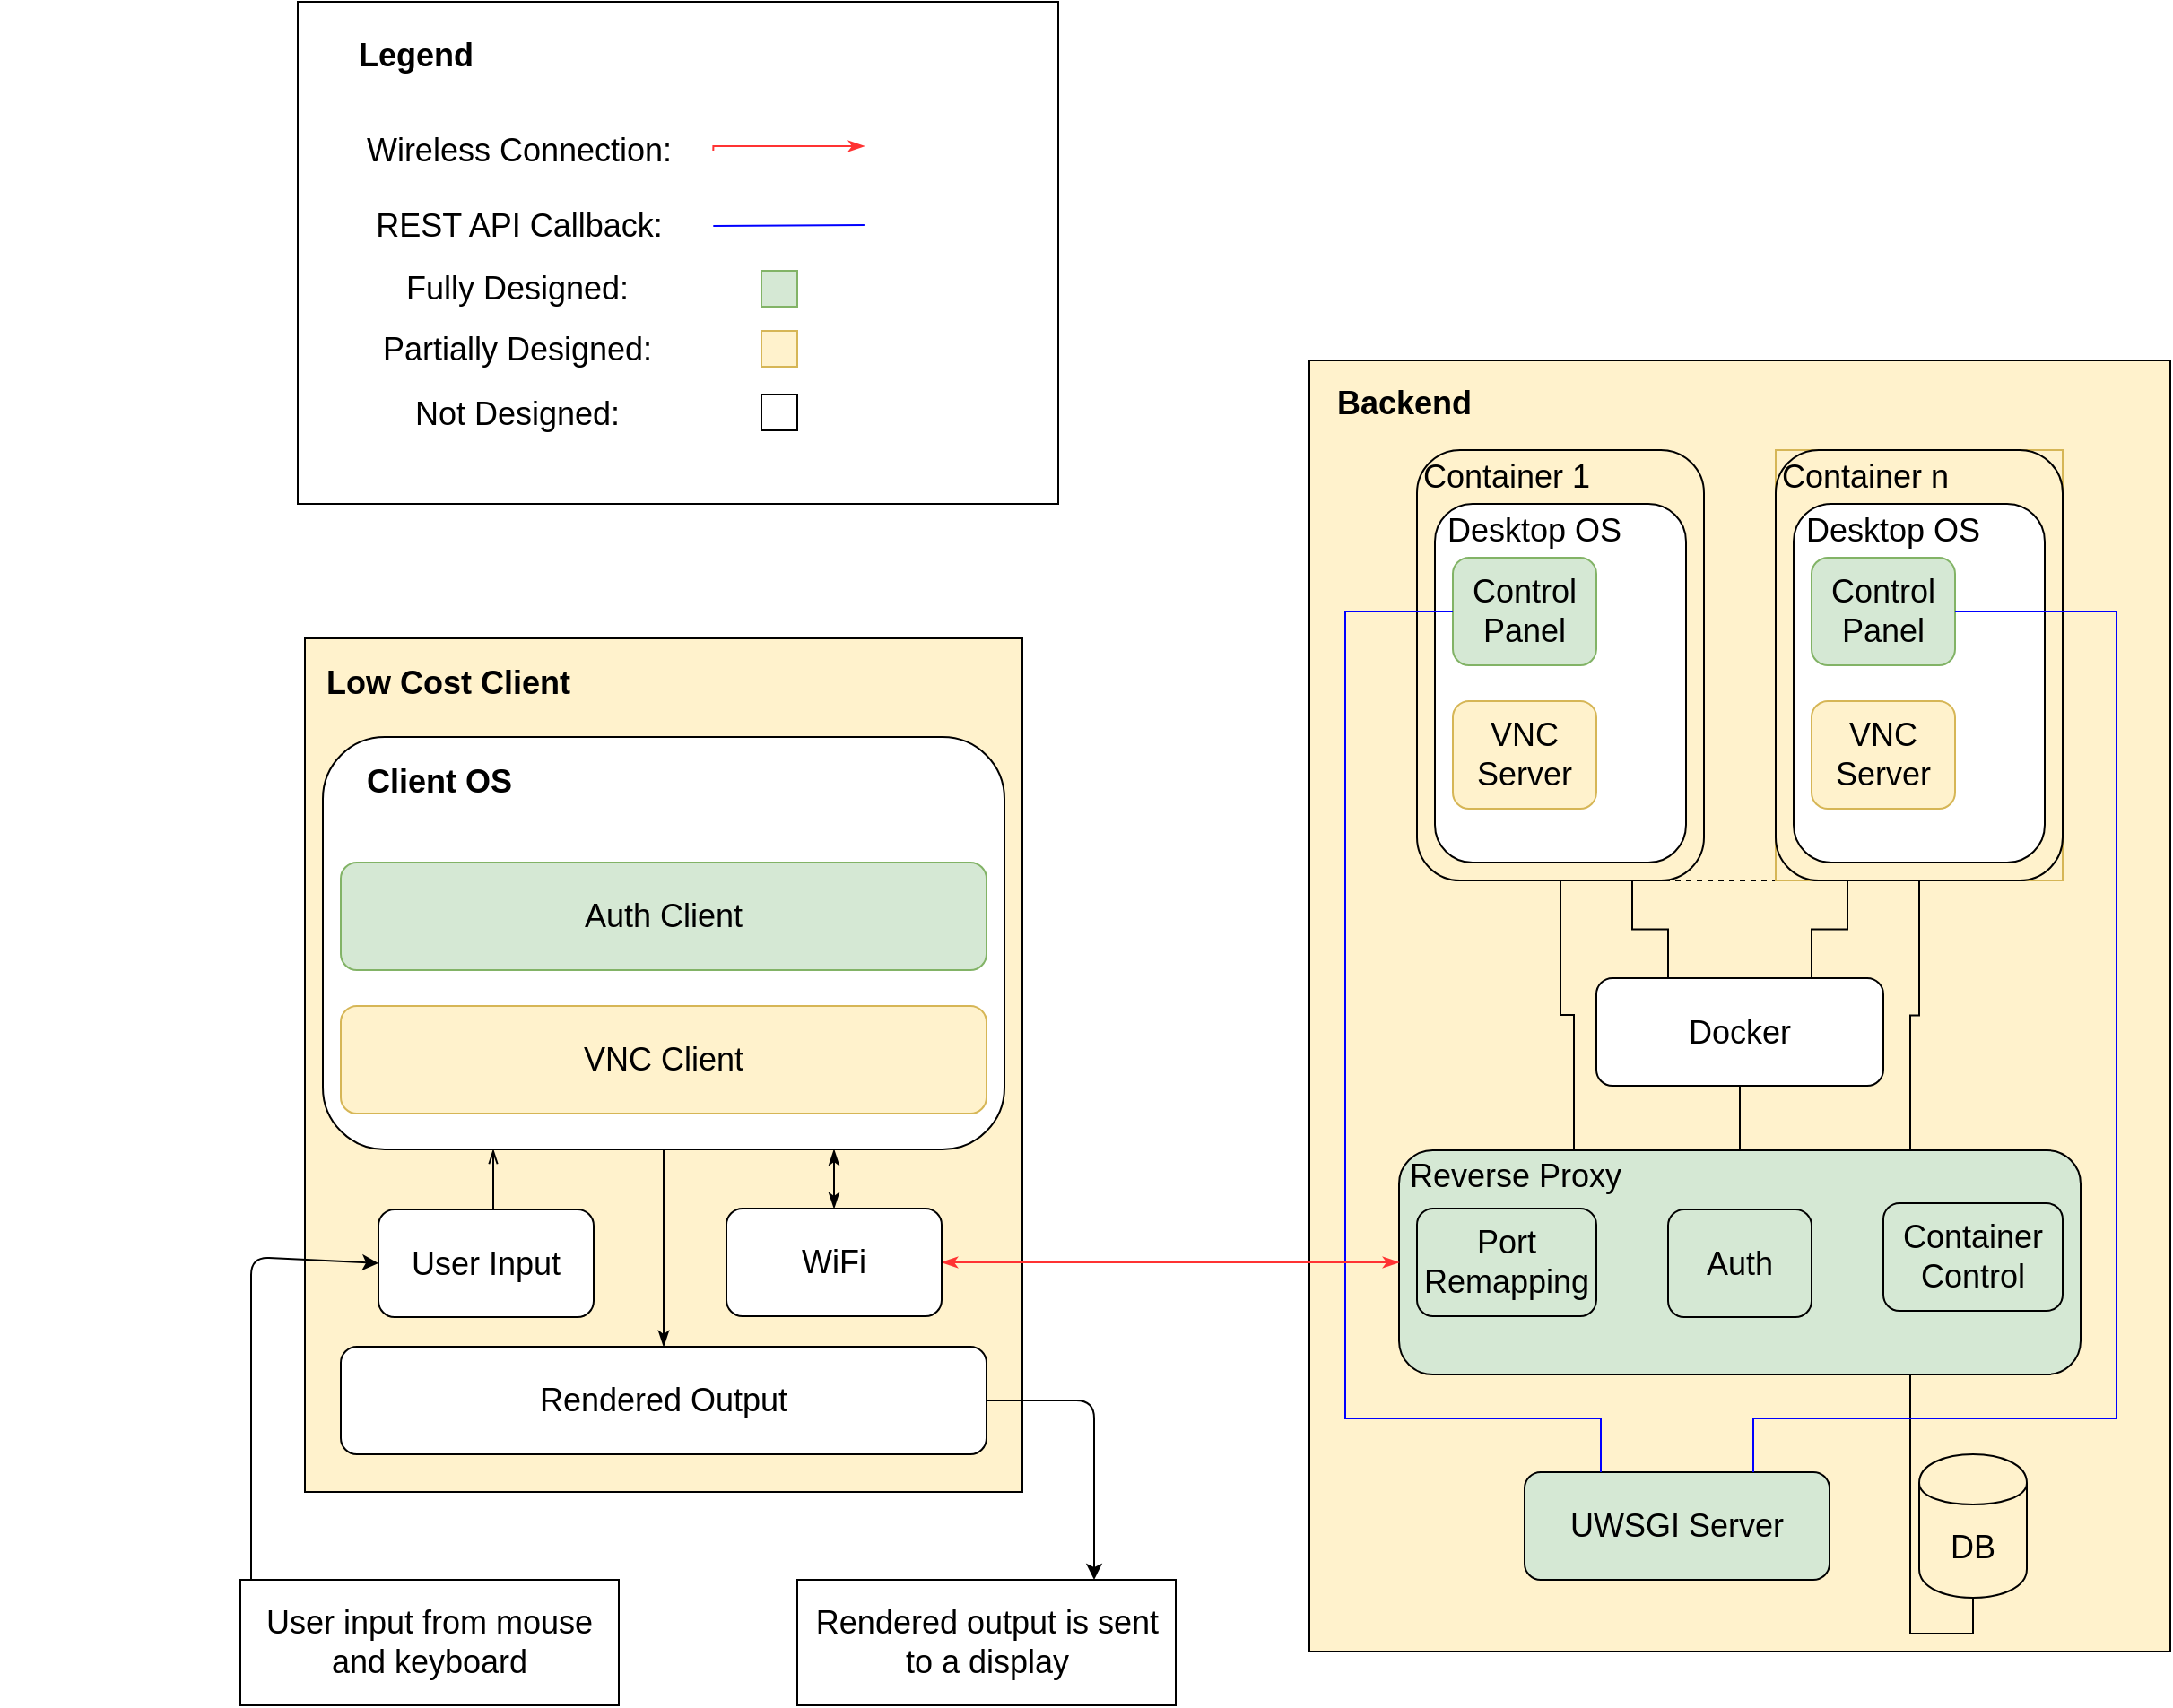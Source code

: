 <mxfile version="10.7.4" type="device"><diagram id="tc2OuEviGex6_8lOWzLp" name="Page-1"><mxGraphModel dx="3091" dy="2040" grid="1" gridSize="10" guides="1" tooltips="1" connect="1" arrows="1" fold="1" page="1" pageScale="1" pageWidth="1100" pageHeight="850" math="0" shadow="0"><root><mxCell id="0"/><mxCell id="1" parent="0"/><mxCell id="jpL_UYcySMsbAEnjwJMf-117" value="" style="rounded=0;whiteSpace=wrap;html=1;strokeColor=#000000;fontSize=18;" vertex="1" parent="1"><mxGeometry x="36" y="-120" width="424" height="280" as="geometry"/></mxCell><mxCell id="jpL_UYcySMsbAEnjwJMf-2" value="" style="rounded=0;whiteSpace=wrap;html=1;rotation=90;fillColor=#fff2cc;strokeColor=#000000;" vertex="1" parent="1"><mxGeometry x="480" y="200" width="720" height="480" as="geometry"/></mxCell><mxCell id="jpL_UYcySMsbAEnjwJMf-3" value="Backend" style="text;html=1;strokeColor=none;fillColor=none;align=center;verticalAlign=middle;whiteSpace=wrap;rounded=0;fontSize=18;fontStyle=1" vertex="1" parent="1"><mxGeometry x="608" y="89" width="90" height="30" as="geometry"/></mxCell><mxCell id="jpL_UYcySMsbAEnjwJMf-24" style="edgeStyle=orthogonalEdgeStyle;rounded=0;orthogonalLoop=1;jettySize=auto;html=1;exitX=0.75;exitY=0;exitDx=0;exitDy=0;entryX=0.5;entryY=1;entryDx=0;entryDy=0;endArrow=none;endFill=0;strokeColor=#000000;fontSize=18;" edge="1" parent="1" source="jpL_UYcySMsbAEnjwJMf-6" target="jpL_UYcySMsbAEnjwJMf-14"><mxGeometry relative="1" as="geometry"/></mxCell><mxCell id="jpL_UYcySMsbAEnjwJMf-25" style="edgeStyle=orthogonalEdgeStyle;rounded=0;orthogonalLoop=1;jettySize=auto;html=1;exitX=0.5;exitY=0;exitDx=0;exitDy=0;entryX=0.5;entryY=1;entryDx=0;entryDy=0;endArrow=none;endFill=0;strokeColor=#000000;fontSize=18;" edge="1" parent="1" source="jpL_UYcySMsbAEnjwJMf-6" target="jpL_UYcySMsbAEnjwJMf-11"><mxGeometry relative="1" as="geometry"/></mxCell><mxCell id="jpL_UYcySMsbAEnjwJMf-63" style="edgeStyle=orthogonalEdgeStyle;rounded=0;orthogonalLoop=1;jettySize=auto;html=1;exitX=0.75;exitY=1;exitDx=0;exitDy=0;entryX=0.5;entryY=1;entryDx=0;entryDy=0;endArrow=none;endFill=0;strokeColor=#000000;fontSize=18;" edge="1" parent="1" source="jpL_UYcySMsbAEnjwJMf-6" target="jpL_UYcySMsbAEnjwJMf-27"><mxGeometry relative="1" as="geometry"><Array as="points"><mxPoint x="935" y="790"/><mxPoint x="970" y="790"/></Array></mxGeometry></mxCell><mxCell id="jpL_UYcySMsbAEnjwJMf-6" value="" style="rounded=1;whiteSpace=wrap;html=1;fontSize=18;fillColor=#d5e8d4;strokeColor=#000000;" vertex="1" parent="1"><mxGeometry x="650" y="520.5" width="380" height="125" as="geometry"/></mxCell><mxCell id="jpL_UYcySMsbAEnjwJMf-23" style="edgeStyle=orthogonalEdgeStyle;rounded=0;orthogonalLoop=1;jettySize=auto;html=1;exitX=0.75;exitY=0;exitDx=0;exitDy=0;endArrow=none;endFill=0;strokeColor=#000000;fontSize=18;" edge="1" parent="1" source="jpL_UYcySMsbAEnjwJMf-7" target="jpL_UYcySMsbAEnjwJMf-13"><mxGeometry relative="1" as="geometry"/></mxCell><mxCell id="jpL_UYcySMsbAEnjwJMf-7" value="Reverse Proxy" style="text;html=1;strokeColor=none;fillColor=none;align=center;verticalAlign=middle;whiteSpace=wrap;rounded=0;fontSize=18;" vertex="1" parent="1"><mxGeometry x="650" y="520" width="130" height="30" as="geometry"/></mxCell><mxCell id="jpL_UYcySMsbAEnjwJMf-8" value="Container Control" style="rounded=1;whiteSpace=wrap;html=1;fontSize=18;fillColor=#d5e8d4;strokeColor=#000000;" vertex="1" parent="1"><mxGeometry x="920" y="550" width="100" height="60" as="geometry"/></mxCell><mxCell id="jpL_UYcySMsbAEnjwJMf-10" value="Port Remapping" style="rounded=1;whiteSpace=wrap;html=1;fontSize=18;fillColor=#d5e8d4;strokeColor=#000000;" vertex="1" parent="1"><mxGeometry x="660" y="553" width="100" height="60" as="geometry"/></mxCell><object label="Auth" Text="Auth" id="jpL_UYcySMsbAEnjwJMf-9"><mxCell style="rounded=1;whiteSpace=wrap;html=1;fontSize=18;fillColor=#d5e8d4;strokeColor=#000000;" vertex="1" parent="1"><mxGeometry x="800" y="553.5" width="80" height="60" as="geometry"/></mxCell></object><mxCell id="jpL_UYcySMsbAEnjwJMf-20" style="edgeStyle=orthogonalEdgeStyle;rounded=0;orthogonalLoop=1;jettySize=auto;html=1;exitX=0.25;exitY=0;exitDx=0;exitDy=0;entryX=0.75;entryY=1;entryDx=0;entryDy=0;endArrow=none;endFill=0;strokeColor=#000000;fontSize=18;" edge="1" parent="1" source="jpL_UYcySMsbAEnjwJMf-11" target="jpL_UYcySMsbAEnjwJMf-13"><mxGeometry relative="1" as="geometry"/></mxCell><mxCell id="jpL_UYcySMsbAEnjwJMf-21" style="edgeStyle=orthogonalEdgeStyle;rounded=0;orthogonalLoop=1;jettySize=auto;html=1;exitX=0.75;exitY=0;exitDx=0;exitDy=0;entryX=0.25;entryY=1;entryDx=0;entryDy=0;endArrow=none;endFill=0;strokeColor=#000000;fontSize=18;" edge="1" parent="1" source="jpL_UYcySMsbAEnjwJMf-11" target="jpL_UYcySMsbAEnjwJMf-14"><mxGeometry relative="1" as="geometry"/></mxCell><mxCell id="jpL_UYcySMsbAEnjwJMf-11" value="Docker" style="rounded=1;whiteSpace=wrap;html=1;fontSize=18;" vertex="1" parent="1"><mxGeometry x="760" y="424.5" width="160" height="60" as="geometry"/></mxCell><mxCell id="jpL_UYcySMsbAEnjwJMf-19" style="edgeStyle=orthogonalEdgeStyle;rounded=0;orthogonalLoop=1;jettySize=auto;html=1;exitX=0.75;exitY=1;exitDx=0;exitDy=0;entryX=0.25;entryY=1;entryDx=0;entryDy=0;fontSize=18;strokeColor=#000000;dashed=1;endArrow=none;endFill=0;" edge="1" parent="1" source="jpL_UYcySMsbAEnjwJMf-13" target="jpL_UYcySMsbAEnjwJMf-14"><mxGeometry relative="1" as="geometry"><Array as="points"><mxPoint x="840" y="370"/><mxPoint x="840" y="370"/></Array></mxGeometry></mxCell><mxCell id="jpL_UYcySMsbAEnjwJMf-27" value="DB" style="shape=cylinder;whiteSpace=wrap;html=1;boundedLbl=1;backgroundOutline=1;fontSize=18;fillColor=#fff2cc;strokeColor=#000000;" vertex="1" parent="1"><mxGeometry x="940" y="690" width="60" height="80" as="geometry"/></mxCell><mxCell id="jpL_UYcySMsbAEnjwJMf-28" value="UWSGI Server" style="rounded=1;whiteSpace=wrap;html=1;fontSize=18;fillColor=#d5e8d4;strokeColor=#000000;" vertex="1" parent="1"><mxGeometry x="720" y="700" width="170" height="60" as="geometry"/></mxCell><mxCell id="jpL_UYcySMsbAEnjwJMf-57" value="" style="group" vertex="1" connectable="0" parent="1"><mxGeometry x="660" y="130" width="160" height="240" as="geometry"/></mxCell><mxCell id="jpL_UYcySMsbAEnjwJMf-13" value="" style="rounded=1;whiteSpace=wrap;html=1;fontSize=18;fillColor=#fff2cc;strokeColor=#000000;" vertex="1" parent="jpL_UYcySMsbAEnjwJMf-57"><mxGeometry width="160" height="240" as="geometry"/></mxCell><mxCell id="jpL_UYcySMsbAEnjwJMf-17" value="Container 1" style="text;html=1;strokeColor=none;fillColor=none;align=center;verticalAlign=middle;whiteSpace=wrap;rounded=0;fontSize=18;fontStyle=0" vertex="1" parent="jpL_UYcySMsbAEnjwJMf-57"><mxGeometry width="100" height="30" as="geometry"/></mxCell><mxCell id="jpL_UYcySMsbAEnjwJMf-49" value="" style="group" vertex="1" connectable="0" parent="jpL_UYcySMsbAEnjwJMf-57"><mxGeometry x="10" y="30" width="140" height="200" as="geometry"/></mxCell><mxCell id="jpL_UYcySMsbAEnjwJMf-38" value="" style="rounded=1;whiteSpace=wrap;html=1;fontSize=18;" vertex="1" parent="jpL_UYcySMsbAEnjwJMf-49"><mxGeometry width="140" height="200" as="geometry"/></mxCell><mxCell id="jpL_UYcySMsbAEnjwJMf-44" value="Desktop OS" style="text;html=1;strokeColor=none;fillColor=none;align=center;verticalAlign=middle;whiteSpace=wrap;rounded=0;fontSize=18;fontStyle=0" vertex="1" parent="jpL_UYcySMsbAEnjwJMf-49"><mxGeometry x="1" width="109" height="30" as="geometry"/></mxCell><mxCell id="jpL_UYcySMsbAEnjwJMf-46" value="" style="group" vertex="1" connectable="0" parent="jpL_UYcySMsbAEnjwJMf-49"><mxGeometry x="10" y="30" width="80" height="140" as="geometry"/></mxCell><object label="Control Panel" Text="Auth" id="jpL_UYcySMsbAEnjwJMf-47"><mxCell style="rounded=1;whiteSpace=wrap;html=1;fontSize=18;fillColor=#d5e8d4;strokeColor=#82b366;" vertex="1" parent="jpL_UYcySMsbAEnjwJMf-46"><mxGeometry width="80" height="60" as="geometry"/></mxCell></object><object label="VNC Server" Text="Auth" id="jpL_UYcySMsbAEnjwJMf-48"><mxCell style="rounded=1;whiteSpace=wrap;html=1;fontSize=18;fillColor=#fff2cc;strokeColor=#d6b656;" vertex="1" parent="jpL_UYcySMsbAEnjwJMf-46"><mxGeometry y="80" width="80" height="60" as="geometry"/></mxCell></object><mxCell id="jpL_UYcySMsbAEnjwJMf-58" value="" style="group;fillColor=#fff2cc;strokeColor=#d6b656;" vertex="1" connectable="0" parent="1"><mxGeometry x="860" y="130" width="160" height="240" as="geometry"/></mxCell><mxCell id="jpL_UYcySMsbAEnjwJMf-14" value="" style="rounded=1;whiteSpace=wrap;html=1;fontSize=18;fillColor=#fff2cc;strokeColor=#000000;" vertex="1" parent="jpL_UYcySMsbAEnjwJMf-58"><mxGeometry width="160" height="240" as="geometry"/></mxCell><mxCell id="jpL_UYcySMsbAEnjwJMf-18" value="Container n" style="text;html=1;strokeColor=none;fillColor=none;align=center;verticalAlign=middle;whiteSpace=wrap;rounded=0;fontSize=18;fontStyle=0" vertex="1" parent="jpL_UYcySMsbAEnjwJMf-58"><mxGeometry width="100" height="30" as="geometry"/></mxCell><mxCell id="jpL_UYcySMsbAEnjwJMf-50" value="" style="group" vertex="1" connectable="0" parent="jpL_UYcySMsbAEnjwJMf-58"><mxGeometry x="10" y="30" width="140" height="200" as="geometry"/></mxCell><mxCell id="jpL_UYcySMsbAEnjwJMf-51" value="" style="rounded=1;whiteSpace=wrap;html=1;fontSize=18;" vertex="1" parent="jpL_UYcySMsbAEnjwJMf-50"><mxGeometry width="140" height="200" as="geometry"/></mxCell><mxCell id="jpL_UYcySMsbAEnjwJMf-52" value="Desktop OS" style="text;html=1;strokeColor=none;fillColor=none;align=center;verticalAlign=middle;whiteSpace=wrap;rounded=0;fontSize=18;fontStyle=0" vertex="1" parent="jpL_UYcySMsbAEnjwJMf-50"><mxGeometry x="1" width="109" height="30" as="geometry"/></mxCell><mxCell id="jpL_UYcySMsbAEnjwJMf-53" value="" style="group" vertex="1" connectable="0" parent="jpL_UYcySMsbAEnjwJMf-50"><mxGeometry x="10" y="30" width="80" height="140" as="geometry"/></mxCell><object label="Control Panel" Text="Auth" id="jpL_UYcySMsbAEnjwJMf-54"><mxCell style="rounded=1;whiteSpace=wrap;html=1;fontSize=18;fillColor=#d5e8d4;strokeColor=#82b366;" vertex="1" parent="jpL_UYcySMsbAEnjwJMf-53"><mxGeometry width="80" height="60" as="geometry"/></mxCell></object><object label="VNC Server" Text="Auth" id="jpL_UYcySMsbAEnjwJMf-55"><mxCell style="rounded=1;whiteSpace=wrap;html=1;fontSize=18;fillColor=#fff2cc;strokeColor=#d6b656;" vertex="1" parent="jpL_UYcySMsbAEnjwJMf-53"><mxGeometry y="80" width="80" height="60" as="geometry"/></mxCell></object><mxCell id="jpL_UYcySMsbAEnjwJMf-61" style="edgeStyle=orthogonalEdgeStyle;rounded=0;orthogonalLoop=1;jettySize=auto;html=1;exitX=0;exitY=0.5;exitDx=0;exitDy=0;entryX=0.25;entryY=0;entryDx=0;entryDy=0;endArrow=none;endFill=0;strokeColor=#0000FF;fontSize=18;" edge="1" parent="1" source="jpL_UYcySMsbAEnjwJMf-47" target="jpL_UYcySMsbAEnjwJMf-28"><mxGeometry relative="1" as="geometry"><Array as="points"><mxPoint x="620" y="220"/><mxPoint x="620" y="670"/><mxPoint x="762" y="670"/></Array></mxGeometry></mxCell><mxCell id="jpL_UYcySMsbAEnjwJMf-62" style="edgeStyle=orthogonalEdgeStyle;rounded=0;orthogonalLoop=1;jettySize=auto;html=1;exitX=1;exitY=0.5;exitDx=0;exitDy=0;entryX=0.75;entryY=0;entryDx=0;entryDy=0;endArrow=none;endFill=0;strokeColor=#0000FF;fontSize=18;" edge="1" parent="1" source="jpL_UYcySMsbAEnjwJMf-54" target="jpL_UYcySMsbAEnjwJMf-28"><mxGeometry relative="1" as="geometry"><Array as="points"><mxPoint x="1050" y="220"/><mxPoint x="1050" y="670"/><mxPoint x="848" y="670"/></Array></mxGeometry></mxCell><mxCell id="jpL_UYcySMsbAEnjwJMf-64" value="" style="rounded=0;whiteSpace=wrap;html=1;fontSize=18;fillColor=#fff2cc;strokeColor=#000000;" vertex="1" parent="1"><mxGeometry x="40" y="235" width="400" height="476" as="geometry"/></mxCell><mxCell id="jpL_UYcySMsbAEnjwJMf-71" value="Low Cost Client" style="text;html=1;strokeColor=none;fillColor=none;align=center;verticalAlign=middle;whiteSpace=wrap;rounded=0;fontSize=18;fontStyle=1" vertex="1" parent="1"><mxGeometry x="50" y="245" width="140" height="30" as="geometry"/></mxCell><mxCell id="jpL_UYcySMsbAEnjwJMf-84" style="edgeStyle=orthogonalEdgeStyle;rounded=0;orthogonalLoop=1;jettySize=auto;html=1;exitX=0.75;exitY=1;exitDx=0;exitDy=0;entryX=0.5;entryY=0;entryDx=0;entryDy=0;startArrow=classicThin;startFill=1;endArrow=classicThin;endFill=1;strokeColor=#000000;fontSize=18;" edge="1" parent="1" source="jpL_UYcySMsbAEnjwJMf-73" target="jpL_UYcySMsbAEnjwJMf-80"><mxGeometry relative="1" as="geometry"/></mxCell><mxCell id="jpL_UYcySMsbAEnjwJMf-88" style="edgeStyle=orthogonalEdgeStyle;rounded=0;orthogonalLoop=1;jettySize=auto;html=1;exitX=0.5;exitY=1;exitDx=0;exitDy=0;startArrow=none;startFill=0;endArrow=classicThin;endFill=1;strokeColor=#000000;fontSize=18;" edge="1" parent="1" source="jpL_UYcySMsbAEnjwJMf-73" target="jpL_UYcySMsbAEnjwJMf-85"><mxGeometry relative="1" as="geometry"/></mxCell><mxCell id="jpL_UYcySMsbAEnjwJMf-73" value="" style="rounded=1;whiteSpace=wrap;html=1;fontSize=18;" vertex="1" parent="1"><mxGeometry x="50" y="290" width="380" height="230" as="geometry"/></mxCell><mxCell id="jpL_UYcySMsbAEnjwJMf-74" value="Client OS" style="text;html=1;strokeColor=none;fillColor=none;align=center;verticalAlign=middle;whiteSpace=wrap;rounded=0;fontSize=18;fontStyle=1" vertex="1" parent="1"><mxGeometry x="70" y="300" width="90" height="30" as="geometry"/></mxCell><mxCell id="jpL_UYcySMsbAEnjwJMf-75" value="Auth Client" style="rounded=1;whiteSpace=wrap;html=1;fontSize=18;fillColor=#d5e8d4;strokeColor=#82b366;" vertex="1" parent="1"><mxGeometry x="60" y="360" width="360" height="60" as="geometry"/></mxCell><mxCell id="jpL_UYcySMsbAEnjwJMf-78" value="VNC Client" style="rounded=1;whiteSpace=wrap;html=1;fontSize=18;fillColor=#fff2cc;strokeColor=#d6b656;" vertex="1" parent="1"><mxGeometry x="60" y="440" width="360" height="60" as="geometry"/></mxCell><mxCell id="jpL_UYcySMsbAEnjwJMf-82" style="edgeStyle=orthogonalEdgeStyle;rounded=0;orthogonalLoop=1;jettySize=auto;html=1;exitX=0.5;exitY=0;exitDx=0;exitDy=0;entryX=0.25;entryY=1;entryDx=0;entryDy=0;endArrow=openThin;endFill=0;strokeColor=#000000;fontSize=18;" edge="1" parent="1" source="jpL_UYcySMsbAEnjwJMf-79" target="jpL_UYcySMsbAEnjwJMf-73"><mxGeometry relative="1" as="geometry"/></mxCell><mxCell id="jpL_UYcySMsbAEnjwJMf-79" value="User Input" style="rounded=1;whiteSpace=wrap;html=1;fontSize=18;" vertex="1" parent="1"><mxGeometry x="81" y="553.5" width="120" height="60" as="geometry"/></mxCell><mxCell id="jpL_UYcySMsbAEnjwJMf-91" style="edgeStyle=orthogonalEdgeStyle;rounded=0;orthogonalLoop=1;jettySize=auto;html=1;exitX=1;exitY=0.5;exitDx=0;exitDy=0;entryX=0;entryY=0.5;entryDx=0;entryDy=0;startArrow=classicThin;startFill=1;endArrow=classicThin;endFill=1;strokeColor=#FF3333;fontSize=18;" edge="1" parent="1" source="jpL_UYcySMsbAEnjwJMf-80" target="jpL_UYcySMsbAEnjwJMf-6"><mxGeometry relative="1" as="geometry"/></mxCell><mxCell id="jpL_UYcySMsbAEnjwJMf-80" value="WiFi" style="rounded=1;whiteSpace=wrap;html=1;fontSize=18;" vertex="1" parent="1"><mxGeometry x="275" y="553" width="120" height="60" as="geometry"/></mxCell><mxCell id="jpL_UYcySMsbAEnjwJMf-83" value="" style="endArrow=classic;html=1;strokeColor=#000000;fontSize=18;entryX=0;entryY=0.5;entryDx=0;entryDy=0;" edge="1" parent="1" target="jpL_UYcySMsbAEnjwJMf-79"><mxGeometry width="50" height="50" relative="1" as="geometry"><mxPoint x="10" y="760" as="sourcePoint"/><mxPoint x="70" y="710" as="targetPoint"/><Array as="points"><mxPoint x="10" y="580"/></Array></mxGeometry></mxCell><mxCell id="jpL_UYcySMsbAEnjwJMf-85" value="Rendered Output" style="rounded=1;whiteSpace=wrap;html=1;fontSize=18;" vertex="1" parent="1"><mxGeometry x="60" y="630" width="360" height="60" as="geometry"/></mxCell><mxCell id="jpL_UYcySMsbAEnjwJMf-86" value="" style="endArrow=classic;html=1;strokeColor=#000000;fontSize=18;exitX=1;exitY=0.5;exitDx=0;exitDy=0;" edge="1" parent="1" source="jpL_UYcySMsbAEnjwJMf-85"><mxGeometry width="50" height="50" relative="1" as="geometry"><mxPoint x="10" y="870" as="sourcePoint"/><mxPoint x="480" y="760" as="targetPoint"/><Array as="points"><mxPoint x="480" y="660"/></Array></mxGeometry></mxCell><mxCell id="jpL_UYcySMsbAEnjwJMf-92" value="User input from mouse and keyboard" style="text;html=1;strokeColor=#000000;fillColor=none;align=center;verticalAlign=middle;whiteSpace=wrap;rounded=0;fontSize=18;" vertex="1" parent="1"><mxGeometry x="4" y="760" width="211" height="70" as="geometry"/></mxCell><mxCell id="jpL_UYcySMsbAEnjwJMf-93" value="Rendered output is sent to a display" style="text;html=1;strokeColor=#000000;fillColor=none;align=center;verticalAlign=middle;whiteSpace=wrap;rounded=0;fontSize=18;" vertex="1" parent="1"><mxGeometry x="314.5" y="760" width="211" height="70" as="geometry"/></mxCell><mxCell id="jpL_UYcySMsbAEnjwJMf-138" value="" style="group" vertex="1" connectable="0" parent="1"><mxGeometry x="-130" y="40" width="650" height="160" as="geometry"/></mxCell><mxCell id="jpL_UYcySMsbAEnjwJMf-118" value="" style="group" vertex="1" connectable="0" parent="jpL_UYcySMsbAEnjwJMf-138"><mxGeometry x="181" y="-96.5" width="325" height="82" as="geometry"/></mxCell><mxCell id="jpL_UYcySMsbAEnjwJMf-119" value="" style="group" vertex="1" connectable="0" parent="jpL_UYcySMsbAEnjwJMf-118"><mxGeometry width="300.926" height="41" as="geometry"/></mxCell><mxCell id="jpL_UYcySMsbAEnjwJMf-120" style="edgeStyle=orthogonalEdgeStyle;rounded=0;orthogonalLoop=1;jettySize=auto;html=1;exitX=1;exitY=0.5;exitDx=0;exitDy=0;startArrow=none;startFill=0;endArrow=classicThin;endFill=1;strokeColor=#FF3333;fontSize=18;" edge="1" parent="jpL_UYcySMsbAEnjwJMf-119" source="jpL_UYcySMsbAEnjwJMf-121"><mxGeometry relative="1" as="geometry"><mxPoint x="300.926" y="17" as="targetPoint"/><Array as="points"><mxPoint x="216.667" y="17"/></Array></mxGeometry></mxCell><mxCell id="jpL_UYcySMsbAEnjwJMf-121" value="Wireless Connection: " style="text;html=1;strokeColor=none;fillColor=none;align=center;verticalAlign=middle;whiteSpace=wrap;rounded=0;fontSize=18;" vertex="1" parent="jpL_UYcySMsbAEnjwJMf-119"><mxGeometry y="-1" width="216.667" height="41" as="geometry"/></mxCell><mxCell id="jpL_UYcySMsbAEnjwJMf-122" value="" style="group" vertex="1" connectable="0" parent="jpL_UYcySMsbAEnjwJMf-118"><mxGeometry x="24.074" y="20" width="300.926" height="41" as="geometry"/></mxCell><mxCell id="jpL_UYcySMsbAEnjwJMf-123" style="edgeStyle=orthogonalEdgeStyle;rounded=0;orthogonalLoop=1;jettySize=auto;html=1;exitX=1;exitY=0.5;exitDx=0;exitDy=0;startArrow=none;startFill=0;endArrow=none;endFill=0;strokeColor=#0000FF;fontSize=18;" edge="1" parent="jpL_UYcySMsbAEnjwJMf-122" source="jpL_UYcySMsbAEnjwJMf-124"><mxGeometry relative="1" as="geometry"><mxPoint x="276.852" y="41" as="targetPoint"/></mxGeometry></mxCell><mxCell id="jpL_UYcySMsbAEnjwJMf-124" value="REST API Callback: " style="text;html=1;strokeColor=none;fillColor=none;align=center;verticalAlign=middle;whiteSpace=wrap;rounded=0;fontSize=18;" vertex="1" parent="jpL_UYcySMsbAEnjwJMf-118"><mxGeometry y="41" width="216.667" height="41" as="geometry"/></mxCell><mxCell id="jpL_UYcySMsbAEnjwJMf-125" value="Legend" style="text;html=1;strokeColor=none;fillColor=none;align=center;verticalAlign=middle;whiteSpace=wrap;rounded=0;fontSize=18;fontStyle=1" vertex="1" parent="jpL_UYcySMsbAEnjwJMf-138"><mxGeometry x="173.742" y="-145.5" width="116.129" height="30" as="geometry"/></mxCell><mxCell id="jpL_UYcySMsbAEnjwJMf-150" value="" style="whiteSpace=wrap;html=1;aspect=fixed;strokeColor=#d6b656;fontSize=18;fillColor=#fff2cc;" vertex="1" parent="1"><mxGeometry x="294.5" y="63.5" width="20" height="20" as="geometry"/></mxCell><mxCell id="jpL_UYcySMsbAEnjwJMf-151" value="" style="whiteSpace=wrap;html=1;aspect=fixed;strokeColor=#82b366;fontSize=18;fillColor=#d5e8d4;" vertex="1" parent="1"><mxGeometry x="294.5" y="30" width="20" height="20" as="geometry"/></mxCell><mxCell id="jpL_UYcySMsbAEnjwJMf-152" value="" style="whiteSpace=wrap;html=1;aspect=fixed;strokeColor=#000000;fontSize=18;" vertex="1" parent="1"><mxGeometry x="294.5" y="99" width="20" height="20" as="geometry"/></mxCell><mxCell id="jpL_UYcySMsbAEnjwJMf-154" value="Fully Designed:" style="text;html=1;strokeColor=none;fillColor=none;align=center;verticalAlign=middle;whiteSpace=wrap;rounded=0;fontSize=18;" vertex="1" parent="1"><mxGeometry x="50" y="19.5" width="216.667" height="41" as="geometry"/></mxCell><mxCell id="jpL_UYcySMsbAEnjwJMf-155" value="Partially Designed:" style="text;html=1;strokeColor=none;fillColor=none;align=center;verticalAlign=middle;whiteSpace=wrap;rounded=0;fontSize=18;" vertex="1" parent="1"><mxGeometry x="50" y="53" width="216.667" height="41" as="geometry"/></mxCell><mxCell id="jpL_UYcySMsbAEnjwJMf-156" value="Not Designed:" style="text;html=1;strokeColor=none;fillColor=none;align=center;verticalAlign=middle;whiteSpace=wrap;rounded=0;fontSize=18;" vertex="1" parent="1"><mxGeometry x="50" y="89" width="216.667" height="41" as="geometry"/></mxCell></root></mxGraphModel></diagram></mxfile>
